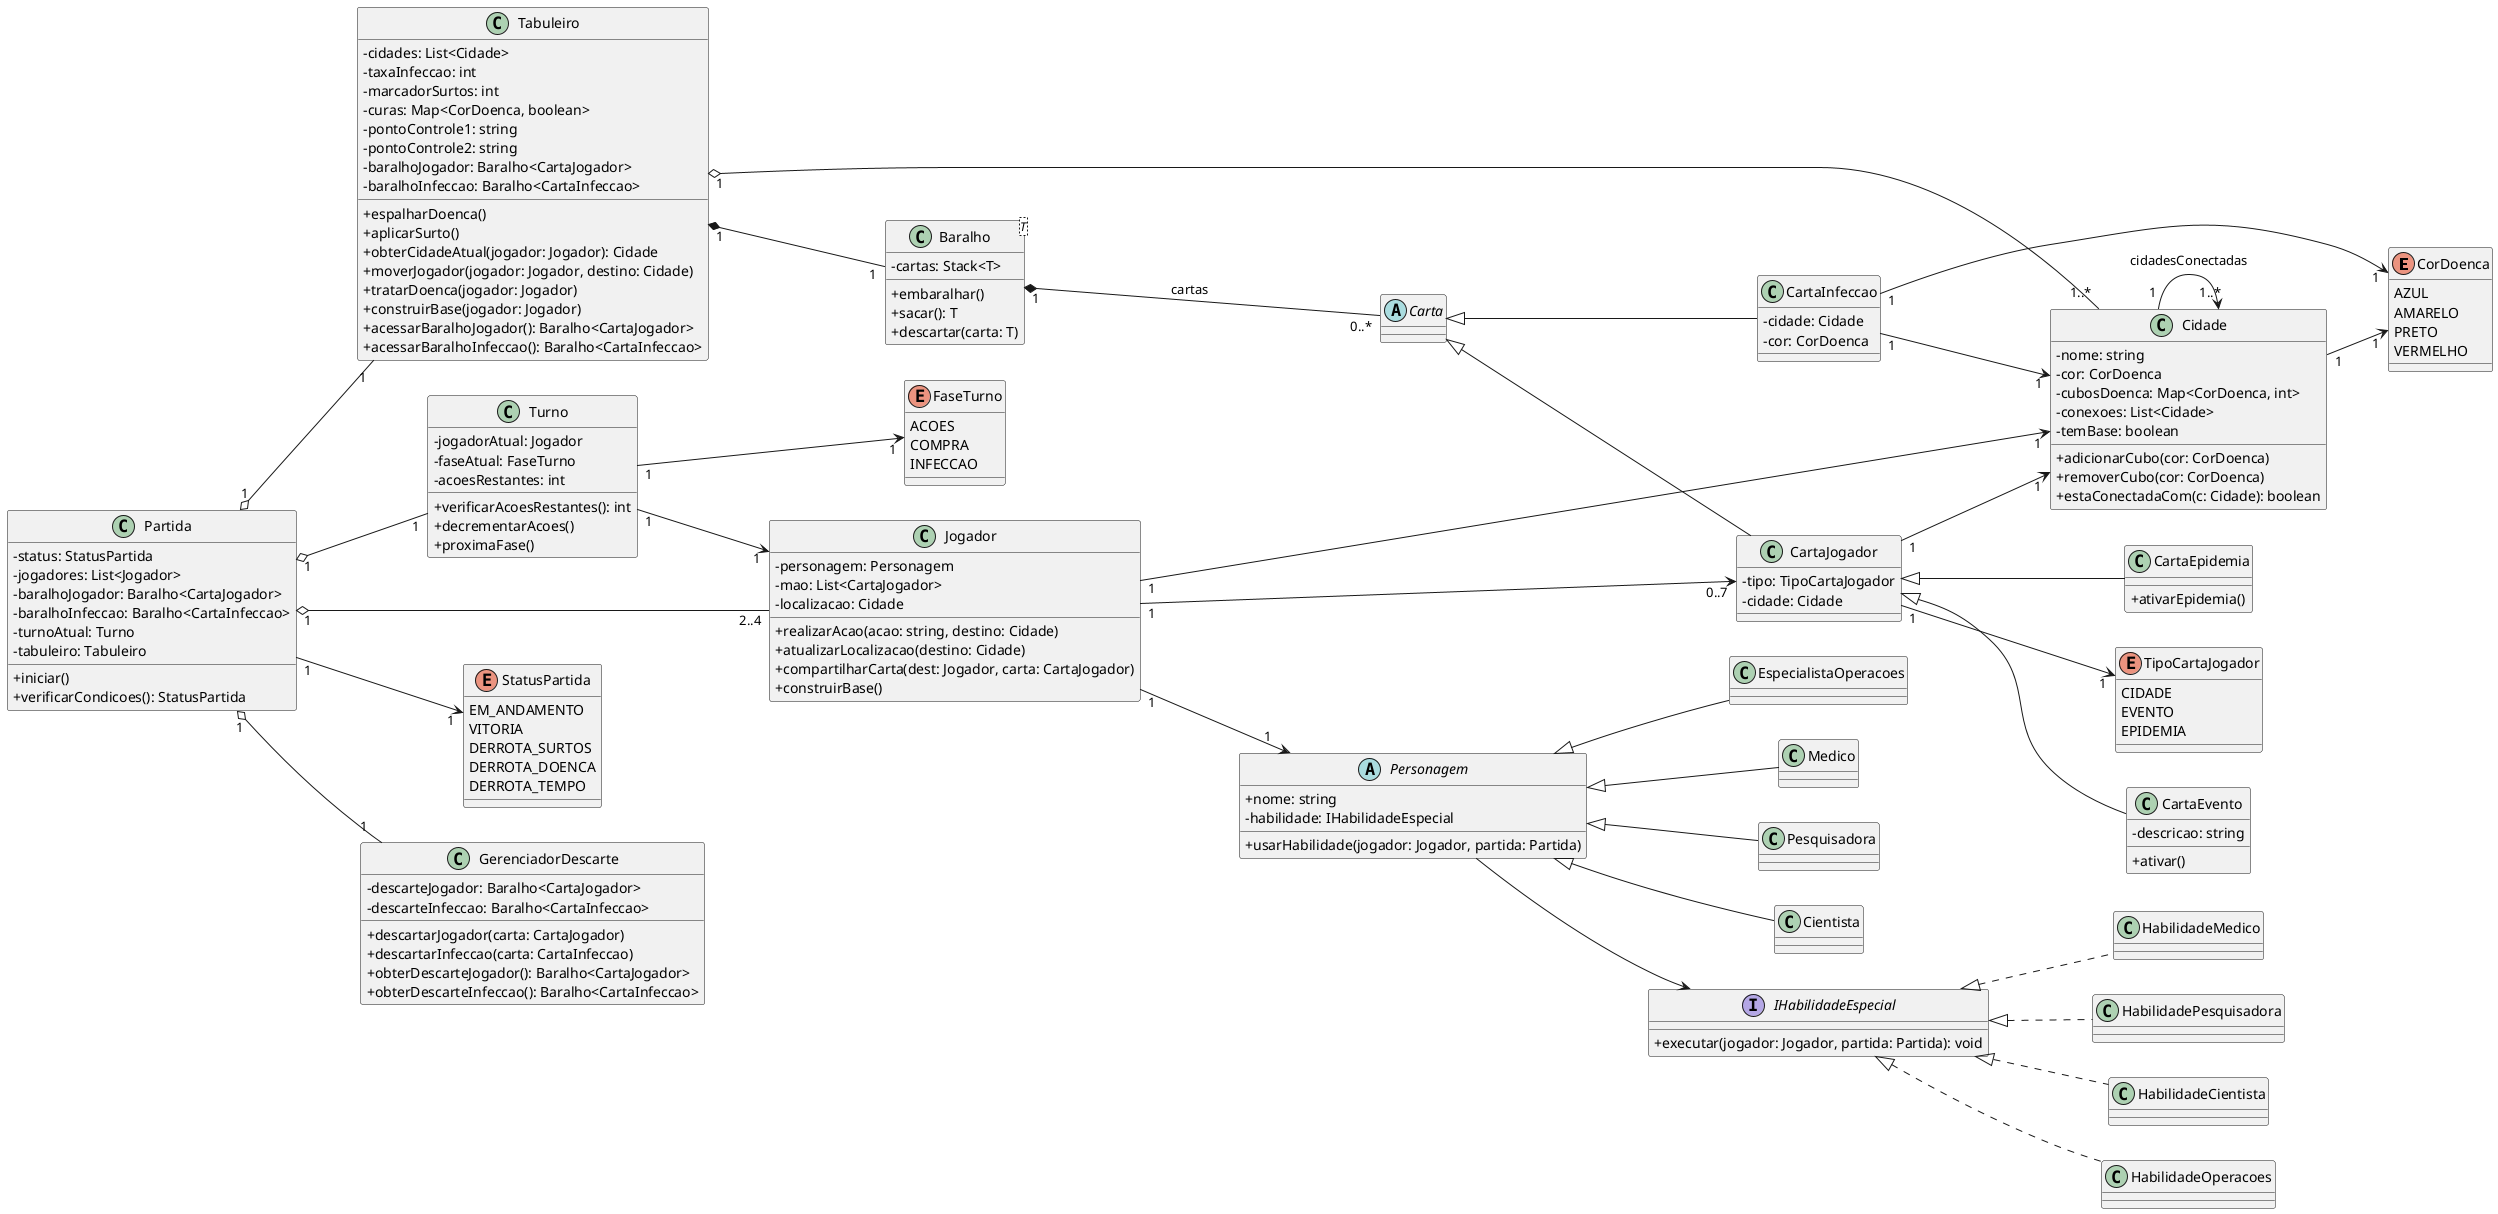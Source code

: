 @startuml PandemicGame
left to right direction
skinparam classAttributeIconSize 0

' ENUMS
enum CorDoenca {
  AZUL
  AMARELO
  PRETO
  VERMELHO
}

enum StatusPartida {
  EM_ANDAMENTO
  VITORIA
  DERROTA_SURTOS
  DERROTA_DOENCA
  DERROTA_TEMPO
}

enum FaseTurno {
  ACOES
  COMPRA
  INFECCAO
}

enum TipoCartaJogador {
  CIDADE
  EVENTO
  EPIDEMIA
}

' INTERFACE DO STRATEGY
interface IHabilidadeEspecial {
  + executar(jogador: Jogador, partida: Partida): void
}

class HabilidadeMedico
class HabilidadePesquisadora
class HabilidadeCientista
class HabilidadeOperacoes

IHabilidadeEspecial <|.. HabilidadeMedico
IHabilidadeEspecial <|.. HabilidadePesquisadora
IHabilidadeEspecial <|.. HabilidadeCientista
IHabilidadeEspecial <|.. HabilidadeOperacoes

' CLASSES BASE
class Partida {
  - status: StatusPartida
  - jogadores: List<Jogador>
  - baralhoJogador: Baralho<CartaJogador>
  - baralhoInfeccao: Baralho<CartaInfeccao>
  - turnoAtual: Turno
  - tabuleiro: Tabuleiro
  + iniciar()
  + verificarCondicoes(): StatusPartida
}

class Turno {
  - jogadorAtual: Jogador
  - faseAtual: FaseTurno
  - acoesRestantes: int
  + verificarAcoesRestantes(): int
  + decrementarAcoes()
  + proximaFase()
}

class Tabuleiro {
  - cidades: List<Cidade>
  - taxaInfeccao: int
  - marcadorSurtos: int
  - curas: Map<CorDoenca, boolean>
  - pontoControle1: string
  - pontoControle2: string
  - baralhoJogador: Baralho<CartaJogador>
  - baralhoInfeccao: Baralho<CartaInfeccao>
  + espalharDoenca()
  + aplicarSurto()
  + obterCidadeAtual(jogador: Jogador): Cidade
  + moverJogador(jogador: Jogador, destino: Cidade)
  + tratarDoenca(jogador: Jogador)
  + construirBase(jogador: Jogador)
  + acessarBaralhoJogador(): Baralho<CartaJogador>
  + acessarBaralhoInfeccao(): Baralho<CartaInfeccao>
}

class Cidade {
  - nome: string
  - cor: CorDoenca
  - cubosDoenca: Map<CorDoenca, int>
  - conexoes: List<Cidade>
  - temBase: boolean
  + adicionarCubo(cor: CorDoenca)
  + removerCubo(cor: CorDoenca)
  + estaConectadaCom(c: Cidade): boolean
}

' JOGADOR E PERSONAGEM UTILIZANDO STRATEGY
class Jogador {
  - personagem: Personagem
  - mao: List<CartaJogador>
  - localizacao: Cidade
  + realizarAcao(acao: string, destino: Cidade)
  + atualizarLocalizacao(destino: Cidade)
  + compartilharCarta(dest: Jogador, carta: CartaJogador)
  + construirBase()
}

abstract class Personagem {
  + nome: string
  - habilidade: IHabilidadeEspecial
  + usarHabilidade(jogador: Jogador, partida: Partida)
}

Personagem --> IHabilidadeEspecial

class Medico
class Pesquisadora
class Cientista
class EspecialistaOperacoes

Personagem <|-- Medico
Personagem <|-- Pesquisadora
Personagem <|-- Cientista
Personagem <|-- EspecialistaOperacoes

' CARTAS
abstract class Carta

class CartaJogador {
  - tipo: TipoCartaJogador
  - cidade: Cidade
}

class CartaInfeccao {
  - cidade: Cidade
  - cor: CorDoenca
}

class CartaEvento {
  - descricao: string
  + ativar()
}

class CartaEpidemia {
  + ativarEpidemia()
}

Carta <|-- CartaJogador
Carta <|-- CartaInfeccao
CartaJogador <|-- CartaEvento
CartaJogador <|-- CartaEpidemia

class Baralho<T> {
  - cartas: Stack<T>
  + embaralhar()
  + sacar(): T
  + descartar(carta: T)
}

class GerenciadorDescarte {
  - descarteJogador: Baralho<CartaJogador>
  - descarteInfeccao: Baralho<CartaInfeccao>
  + descartarJogador(carta: CartaJogador)
  + descartarInfeccao(carta: CartaInfeccao)
  + obterDescarteJogador(): Baralho<CartaJogador>
  + obterDescarteInfeccao(): Baralho<CartaInfeccao>
}

' RELAÇÕES COM CARDINALIDADES UML PADRÃO
Partida "1" o-- "1" Tabuleiro
Partida "1" o-- "2..4" Jogador
Partida "1" o-- "1" Turno
Partida "1" --> "1" StatusPartida
Partida "1" o-- "1" GerenciadorDescarte

Turno "1" --> "1" Jogador
Turno "1" --> "1" FaseTurno

Tabuleiro "1" o-- "1..*" Cidade
Cidade "1" --> "1..*" Cidade : cidadesConectadas

Cidade "1" --> "1" CorDoenca

Jogador "1" --> "1" Personagem
Jogador "1" --> "1" Cidade
Jogador "1" --> "0..7" CartaJogador

CartaInfeccao "1" --> "1" Cidade
CartaInfeccao "1" --> "1" CorDoenca

CartaJogador "1" --> "1" Cidade
CartaJogador "1" --> "1" TipoCartaJogador

Tabuleiro "1" *-- "1" Baralho

Baralho "1" *-- "0..*" Carta : cartas

@enduml